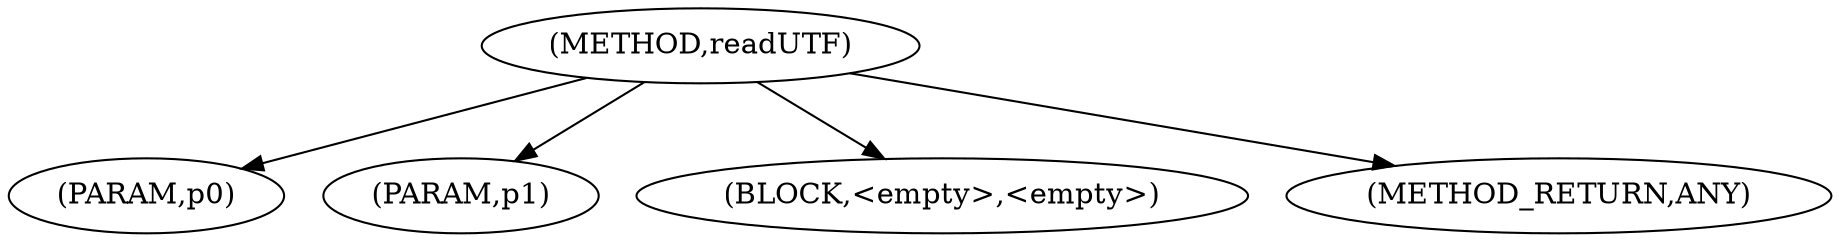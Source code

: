 digraph "readUTF" {  
"472" [label = <(METHOD,readUTF)> ]
"473" [label = <(PARAM,p0)> ]
"474" [label = <(PARAM,p1)> ]
"475" [label = <(BLOCK,&lt;empty&gt;,&lt;empty&gt;)> ]
"476" [label = <(METHOD_RETURN,ANY)> ]
  "472" -> "473" 
  "472" -> "474" 
  "472" -> "475" 
  "472" -> "476" 
}
